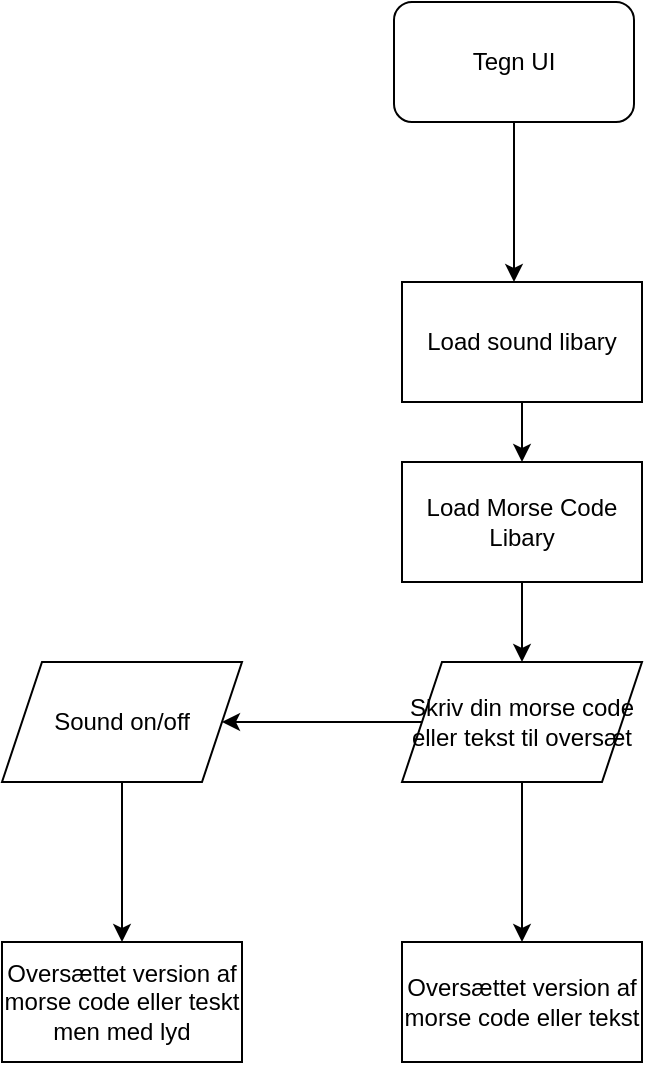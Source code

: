 <mxfile version="26.0.14">
  <diagram id="C5RBs43oDa-KdzZeNtuy" name="Page-1">
    <mxGraphModel dx="2200" dy="1170" grid="1" gridSize="10" guides="1" tooltips="1" connect="1" arrows="1" fold="1" page="1" pageScale="1" pageWidth="827" pageHeight="1169" math="0" shadow="0">
      <root>
        <mxCell id="WIyWlLk6GJQsqaUBKTNV-0" />
        <mxCell id="WIyWlLk6GJQsqaUBKTNV-1" parent="WIyWlLk6GJQsqaUBKTNV-0" />
        <mxCell id="4ye4V1tKf7mEJkrVr7zk-3" value="" style="edgeStyle=orthogonalEdgeStyle;rounded=0;orthogonalLoop=1;jettySize=auto;html=1;" parent="WIyWlLk6GJQsqaUBKTNV-1" source="4ye4V1tKf7mEJkrVr7zk-1" edge="1">
          <mxGeometry relative="1" as="geometry">
            <mxPoint x="410" y="430" as="targetPoint" />
          </mxGeometry>
        </mxCell>
        <mxCell id="4ye4V1tKf7mEJkrVr7zk-1" value="Tegn UI" style="rounded=1;whiteSpace=wrap;html=1;" parent="WIyWlLk6GJQsqaUBKTNV-1" vertex="1">
          <mxGeometry x="350" y="290" width="120" height="60" as="geometry" />
        </mxCell>
        <mxCell id="z7gTDf9ey_LMjP9v-pDg-2" value="" style="edgeStyle=orthogonalEdgeStyle;rounded=0;orthogonalLoop=1;jettySize=auto;html=1;" edge="1" parent="WIyWlLk6GJQsqaUBKTNV-1" source="4ye4V1tKf7mEJkrVr7zk-4" target="z7gTDf9ey_LMjP9v-pDg-1">
          <mxGeometry relative="1" as="geometry" />
        </mxCell>
        <mxCell id="4ye4V1tKf7mEJkrVr7zk-4" value="Load sound libary" style="rounded=0;whiteSpace=wrap;html=1;" parent="WIyWlLk6GJQsqaUBKTNV-1" vertex="1">
          <mxGeometry x="354" y="430" width="120" height="60" as="geometry" />
        </mxCell>
        <mxCell id="z7gTDf9ey_LMjP9v-pDg-5" value="" style="edgeStyle=orthogonalEdgeStyle;rounded=0;orthogonalLoop=1;jettySize=auto;html=1;" edge="1" parent="WIyWlLk6GJQsqaUBKTNV-1" source="4ye4V1tKf7mEJkrVr7zk-5" target="z7gTDf9ey_LMjP9v-pDg-4">
          <mxGeometry relative="1" as="geometry" />
        </mxCell>
        <mxCell id="z7gTDf9ey_LMjP9v-pDg-7" value="" style="edgeStyle=orthogonalEdgeStyle;rounded=0;orthogonalLoop=1;jettySize=auto;html=1;" edge="1" parent="WIyWlLk6GJQsqaUBKTNV-1" source="4ye4V1tKf7mEJkrVr7zk-5" target="z7gTDf9ey_LMjP9v-pDg-6">
          <mxGeometry relative="1" as="geometry" />
        </mxCell>
        <mxCell id="4ye4V1tKf7mEJkrVr7zk-5" value="Skriv din morse code eller tekst til oversæt" style="shape=parallelogram;perimeter=parallelogramPerimeter;whiteSpace=wrap;html=1;fixedSize=1;rounded=0;" parent="WIyWlLk6GJQsqaUBKTNV-1" vertex="1">
          <mxGeometry x="354" y="620" width="120" height="60" as="geometry" />
        </mxCell>
        <mxCell id="z7gTDf9ey_LMjP9v-pDg-3" value="" style="edgeStyle=orthogonalEdgeStyle;rounded=0;orthogonalLoop=1;jettySize=auto;html=1;" edge="1" parent="WIyWlLk6GJQsqaUBKTNV-1" source="z7gTDf9ey_LMjP9v-pDg-1" target="4ye4V1tKf7mEJkrVr7zk-5">
          <mxGeometry relative="1" as="geometry" />
        </mxCell>
        <mxCell id="z7gTDf9ey_LMjP9v-pDg-1" value="Load Morse Code Libary" style="rounded=0;whiteSpace=wrap;html=1;" vertex="1" parent="WIyWlLk6GJQsqaUBKTNV-1">
          <mxGeometry x="354" y="520" width="120" height="60" as="geometry" />
        </mxCell>
        <mxCell id="z7gTDf9ey_LMjP9v-pDg-4" value="Oversættet version af morse code eller tekst" style="whiteSpace=wrap;html=1;rounded=0;" vertex="1" parent="WIyWlLk6GJQsqaUBKTNV-1">
          <mxGeometry x="354" y="760" width="120" height="60" as="geometry" />
        </mxCell>
        <mxCell id="z7gTDf9ey_LMjP9v-pDg-9" value="" style="edgeStyle=orthogonalEdgeStyle;rounded=0;orthogonalLoop=1;jettySize=auto;html=1;" edge="1" parent="WIyWlLk6GJQsqaUBKTNV-1" source="z7gTDf9ey_LMjP9v-pDg-6" target="z7gTDf9ey_LMjP9v-pDg-8">
          <mxGeometry relative="1" as="geometry" />
        </mxCell>
        <mxCell id="z7gTDf9ey_LMjP9v-pDg-6" value="Sound on/off" style="shape=parallelogram;perimeter=parallelogramPerimeter;whiteSpace=wrap;html=1;fixedSize=1;rounded=0;" vertex="1" parent="WIyWlLk6GJQsqaUBKTNV-1">
          <mxGeometry x="154" y="620" width="120" height="60" as="geometry" />
        </mxCell>
        <mxCell id="z7gTDf9ey_LMjP9v-pDg-8" value="Oversættet version af morse code eller teskt men med lyd" style="whiteSpace=wrap;html=1;rounded=0;" vertex="1" parent="WIyWlLk6GJQsqaUBKTNV-1">
          <mxGeometry x="154" y="760" width="120" height="60" as="geometry" />
        </mxCell>
      </root>
    </mxGraphModel>
  </diagram>
</mxfile>
